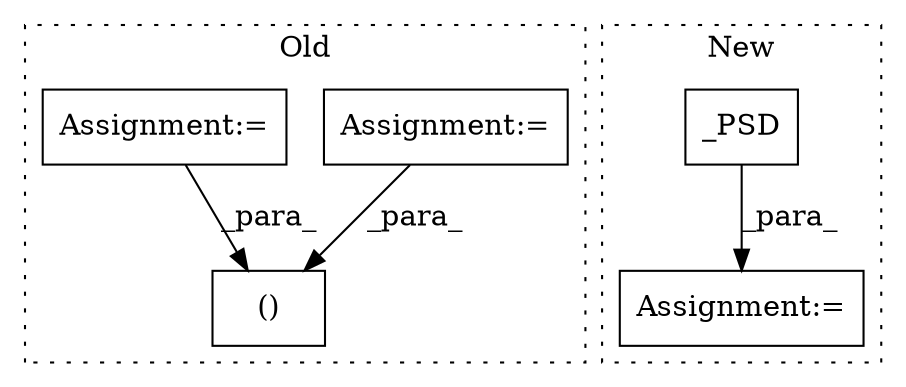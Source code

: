 digraph G {
subgraph cluster0 {
1 [label="()" a="106" s="5836" l="47" shape="box"];
4 [label="Assignment:=" a="7" s="5679" l="4" shape="box"];
5 [label="Assignment:=" a="7" s="5615" l="6" shape="box"];
label = "Old";
style="dotted";
}
subgraph cluster1 {
2 [label="_PSD" a="32" s="5848,5856" l="5,1" shape="box"];
3 [label="Assignment:=" a="7" s="5847" l="1" shape="box"];
label = "New";
style="dotted";
}
2 -> 3 [label="_para_"];
4 -> 1 [label="_para_"];
5 -> 1 [label="_para_"];
}